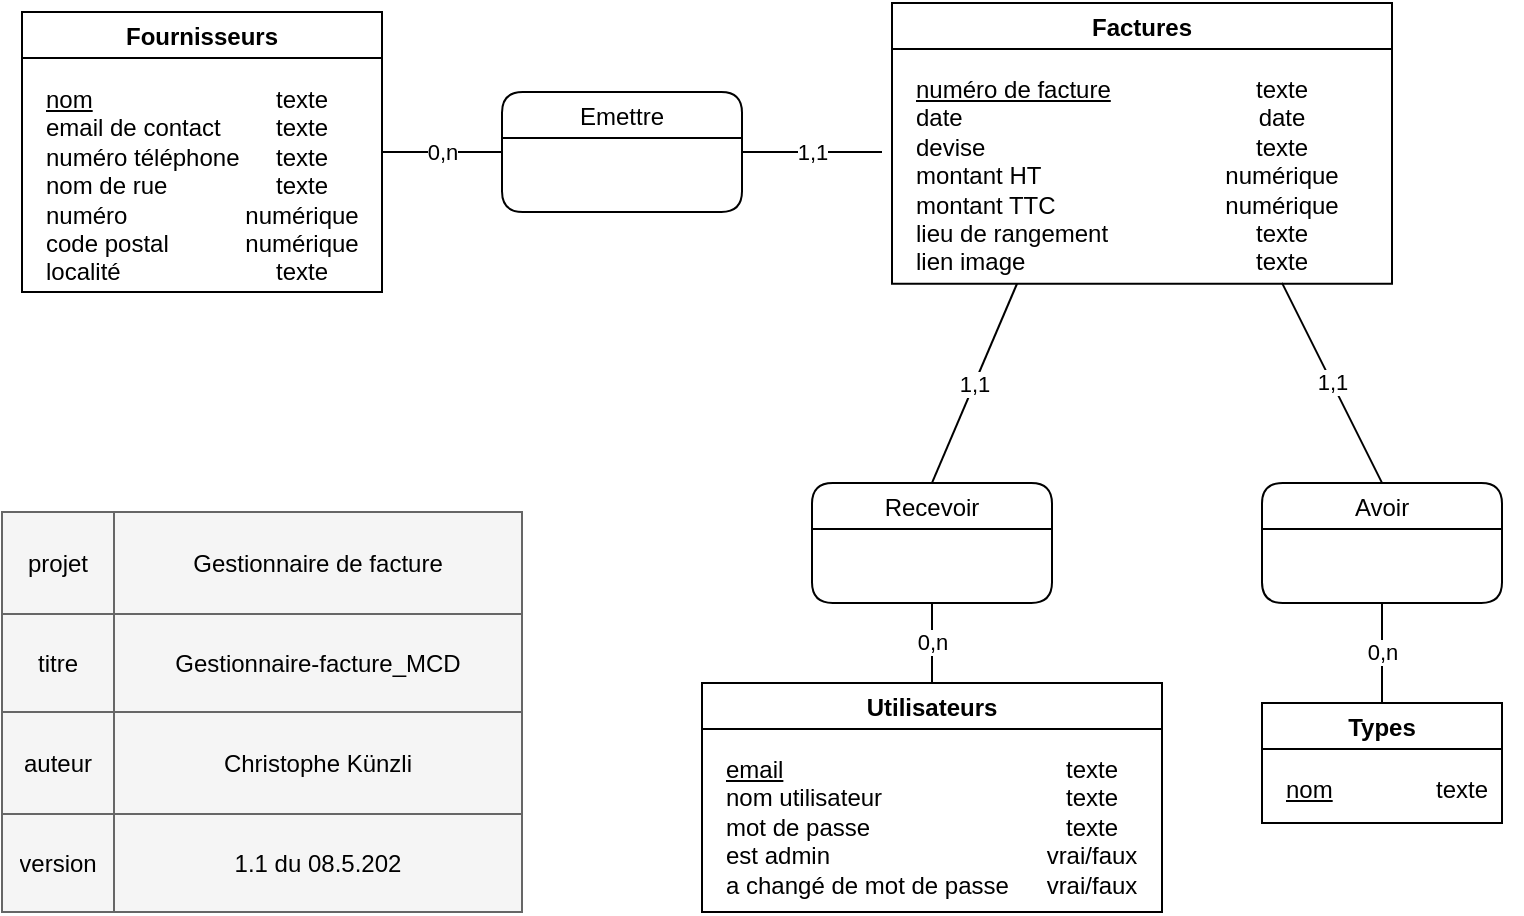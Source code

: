 <mxfile version="13.9.9" type="device"><diagram id="wSMjhmOGnyHE6R6_RnmL" name="Page-1"><mxGraphModel dx="1086" dy="806" grid="1" gridSize="10" guides="1" tooltips="1" connect="1" arrows="1" fold="1" page="1" pageScale="1" pageWidth="1169" pageHeight="827" math="0" shadow="0"><root><mxCell id="0"/><mxCell id="1" parent="0"/><mxCell id="KbxbQT1INxKjgQhn558X-4" value="" style="shape=table;html=1;whiteSpace=wrap;startSize=0;container=1;collapsible=0;childLayout=tableLayout;fillColor=#f5f5f5;strokeColor=#666666;fontColor=#333333;" parent="1" vertex="1"><mxGeometry x="10" y="480" width="260" height="200" as="geometry"/></mxCell><mxCell id="KbxbQT1INxKjgQhn558X-5" value="" style="shape=tableRow;horizontal=0;startSize=0;swimlaneHead=0;swimlaneBody=0;top=0;left=0;bottom=0;right=0;collapsible=0;dropTarget=0;fillColor=none;points=[[0,0.5],[1,0.5]];portConstraint=eastwest;" parent="KbxbQT1INxKjgQhn558X-4" vertex="1"><mxGeometry width="260" height="51" as="geometry"/></mxCell><mxCell id="KbxbQT1INxKjgQhn558X-6" value="projet" style="shape=partialRectangle;html=1;whiteSpace=wrap;connectable=0;fillColor=none;top=0;left=0;bottom=0;right=0;overflow=hidden;" parent="KbxbQT1INxKjgQhn558X-5" vertex="1"><mxGeometry width="56" height="51" as="geometry"><mxRectangle width="56" height="51" as="alternateBounds"/></mxGeometry></mxCell><mxCell id="KbxbQT1INxKjgQhn558X-7" value="Gestionnaire de facture" style="shape=partialRectangle;html=1;whiteSpace=wrap;connectable=0;fillColor=none;top=0;left=0;bottom=0;right=0;overflow=hidden;" parent="KbxbQT1INxKjgQhn558X-5" vertex="1"><mxGeometry x="56" width="204" height="51" as="geometry"><mxRectangle width="204" height="51" as="alternateBounds"/></mxGeometry></mxCell><mxCell id="KbxbQT1INxKjgQhn558X-8" value="" style="shape=tableRow;horizontal=0;startSize=0;swimlaneHead=0;swimlaneBody=0;top=0;left=0;bottom=0;right=0;collapsible=0;dropTarget=0;fillColor=none;points=[[0,0.5],[1,0.5]];portConstraint=eastwest;" parent="KbxbQT1INxKjgQhn558X-4" vertex="1"><mxGeometry y="51" width="260" height="49" as="geometry"/></mxCell><mxCell id="KbxbQT1INxKjgQhn558X-9" value="titre" style="shape=partialRectangle;html=1;whiteSpace=wrap;connectable=0;fillColor=none;top=0;left=0;bottom=0;right=0;overflow=hidden;" parent="KbxbQT1INxKjgQhn558X-8" vertex="1"><mxGeometry width="56" height="49" as="geometry"><mxRectangle width="56" height="49" as="alternateBounds"/></mxGeometry></mxCell><mxCell id="KbxbQT1INxKjgQhn558X-10" value="Gestionnaire-facture_MCD" style="shape=partialRectangle;html=1;whiteSpace=wrap;connectable=0;fillColor=none;top=0;left=0;bottom=0;right=0;overflow=hidden;" parent="KbxbQT1INxKjgQhn558X-8" vertex="1"><mxGeometry x="56" width="204" height="49" as="geometry"><mxRectangle width="204" height="49" as="alternateBounds"/></mxGeometry></mxCell><mxCell id="KbxbQT1INxKjgQhn558X-11" value="" style="shape=tableRow;horizontal=0;startSize=0;swimlaneHead=0;swimlaneBody=0;top=0;left=0;bottom=0;right=0;collapsible=0;dropTarget=0;fillColor=none;points=[[0,0.5],[1,0.5]];portConstraint=eastwest;" parent="KbxbQT1INxKjgQhn558X-4" vertex="1"><mxGeometry y="100" width="260" height="51" as="geometry"/></mxCell><mxCell id="KbxbQT1INxKjgQhn558X-12" value="auteur" style="shape=partialRectangle;html=1;whiteSpace=wrap;connectable=0;fillColor=none;top=0;left=0;bottom=0;right=0;overflow=hidden;" parent="KbxbQT1INxKjgQhn558X-11" vertex="1"><mxGeometry width="56" height="51" as="geometry"><mxRectangle width="56" height="51" as="alternateBounds"/></mxGeometry></mxCell><mxCell id="KbxbQT1INxKjgQhn558X-13" value="Christophe Künzli&lt;br&gt;" style="shape=partialRectangle;html=1;whiteSpace=wrap;connectable=0;fillColor=none;top=0;left=0;bottom=0;right=0;overflow=hidden;" parent="KbxbQT1INxKjgQhn558X-11" vertex="1"><mxGeometry x="56" width="204" height="51" as="geometry"><mxRectangle width="204" height="51" as="alternateBounds"/></mxGeometry></mxCell><mxCell id="KbxbQT1INxKjgQhn558X-14" style="shape=tableRow;horizontal=0;startSize=0;swimlaneHead=0;swimlaneBody=0;top=0;left=0;bottom=0;right=0;collapsible=0;dropTarget=0;fillColor=none;points=[[0,0.5],[1,0.5]];portConstraint=eastwest;" parent="KbxbQT1INxKjgQhn558X-4" vertex="1"><mxGeometry y="151" width="260" height="49" as="geometry"/></mxCell><mxCell id="KbxbQT1INxKjgQhn558X-15" value="version" style="shape=partialRectangle;html=1;whiteSpace=wrap;connectable=0;fillColor=none;top=0;left=0;bottom=0;right=0;overflow=hidden;" parent="KbxbQT1INxKjgQhn558X-14" vertex="1"><mxGeometry width="56" height="49" as="geometry"><mxRectangle width="56" height="49" as="alternateBounds"/></mxGeometry></mxCell><mxCell id="KbxbQT1INxKjgQhn558X-16" value="1.1 du 08.5.202" style="shape=partialRectangle;html=1;whiteSpace=wrap;connectable=0;fillColor=none;top=0;left=0;bottom=0;right=0;overflow=hidden;" parent="KbxbQT1INxKjgQhn558X-14" vertex="1"><mxGeometry x="56" width="204" height="49" as="geometry"><mxRectangle width="204" height="49" as="alternateBounds"/></mxGeometry></mxCell><mxCell id="OIQFm0iM9I4C4Nz8A6ek-1" value="Fournisseurs" style="swimlane;startSize=23;" parent="1" vertex="1"><mxGeometry x="20" y="230" width="180" height="140" as="geometry"/></mxCell><mxCell id="OIQFm0iM9I4C4Nz8A6ek-2" value="&lt;u&gt;nom&lt;/u&gt;&lt;br&gt;email de contact&lt;br&gt;numéro téléphone&lt;br&gt;nom de rue&lt;br&gt;numéro&amp;nbsp;&lt;br&gt;code postal&lt;br&gt;localité" style="text;html=1;strokeColor=none;fillColor=none;align=left;verticalAlign=top;whiteSpace=wrap;rounded=0;labelPosition=center;verticalLabelPosition=middle;" parent="OIQFm0iM9I4C4Nz8A6ek-1" vertex="1"><mxGeometry x="10" y="30" width="110" height="110" as="geometry"/></mxCell><mxCell id="OIQFm0iM9I4C4Nz8A6ek-3" value="texte&lt;br&gt;texte&lt;br&gt;texte&lt;br&gt;texte&lt;br&gt;numérique&lt;br&gt;numérique&lt;br&gt;texte" style="text;html=1;strokeColor=none;fillColor=none;align=center;verticalAlign=top;whiteSpace=wrap;rounded=0;" parent="OIQFm0iM9I4C4Nz8A6ek-1" vertex="1"><mxGeometry x="110" y="30" width="60" height="110" as="geometry"/></mxCell><mxCell id="OIQFm0iM9I4C4Nz8A6ek-4" value="Factures" style="swimlane;startSize=23;" parent="1" vertex="1"><mxGeometry x="455" y="225.44" width="250" height="140.44" as="geometry"/></mxCell><mxCell id="OIQFm0iM9I4C4Nz8A6ek-5" value="&lt;u&gt;numéro de facture&lt;/u&gt;&lt;br&gt;date&lt;br&gt;devise&lt;br&gt;montant HT&lt;br&gt;montant TTC&lt;br&gt;lieu de rangement&lt;br&gt;lien image" style="text;html=1;strokeColor=none;fillColor=none;align=left;verticalAlign=top;whiteSpace=wrap;rounded=0;labelPosition=center;verticalLabelPosition=middle;" parent="OIQFm0iM9I4C4Nz8A6ek-4" vertex="1"><mxGeometry x="10" y="30" width="130" height="100" as="geometry"/></mxCell><mxCell id="OIQFm0iM9I4C4Nz8A6ek-6" value="texte&lt;br&gt;date&lt;br&gt;texte&lt;br&gt;numérique&lt;br&gt;numérique&lt;br&gt;texte&lt;br&gt;texte" style="text;html=1;strokeColor=none;fillColor=none;align=center;verticalAlign=top;whiteSpace=wrap;rounded=0;" parent="OIQFm0iM9I4C4Nz8A6ek-4" vertex="1"><mxGeometry x="140" y="30" width="110" height="110" as="geometry"/></mxCell><mxCell id="OIQFm0iM9I4C4Nz8A6ek-16" value="Utilisateurs" style="swimlane;startSize=23;" parent="1" vertex="1"><mxGeometry x="360" y="565.44" width="230" height="114.56" as="geometry"/></mxCell><mxCell id="OIQFm0iM9I4C4Nz8A6ek-17" value="&lt;u&gt;email&lt;/u&gt;&lt;br&gt;nom utilisateur&lt;br&gt;mot de passe&lt;br&gt;est admin&lt;br&gt;a changé de mot de passe" style="text;html=1;strokeColor=none;fillColor=none;align=left;verticalAlign=top;whiteSpace=wrap;rounded=0;labelPosition=center;verticalLabelPosition=middle;" parent="OIQFm0iM9I4C4Nz8A6ek-16" vertex="1"><mxGeometry x="10" y="30" width="150" height="80" as="geometry"/></mxCell><mxCell id="OIQFm0iM9I4C4Nz8A6ek-18" value="texte&lt;br&gt;texte&lt;br&gt;texte&lt;br&gt;vrai/faux&lt;br&gt;vrai/faux" style="text;html=1;strokeColor=none;fillColor=none;align=center;verticalAlign=top;whiteSpace=wrap;rounded=0;" parent="OIQFm0iM9I4C4Nz8A6ek-16" vertex="1"><mxGeometry x="165" y="30" width="60" height="80" as="geometry"/></mxCell><mxCell id="3x8nwYnUrmbt2lduOe97-4" value="Emettre" style="swimlane;rounded=1;fontStyle=0;startSize=23;" parent="1" vertex="1"><mxGeometry x="260" y="270" width="120" height="60" as="geometry"/></mxCell><mxCell id="3x8nwYnUrmbt2lduOe97-5" value="0,n" style="endArrow=none;html=1;exitX=0;exitY=0.5;exitDx=0;exitDy=0;entryX=1;entryY=0.5;entryDx=0;entryDy=0;" parent="1" source="3x8nwYnUrmbt2lduOe97-4" target="OIQFm0iM9I4C4Nz8A6ek-1" edge="1"><mxGeometry width="50" height="50" relative="1" as="geometry"><mxPoint x="530" y="289" as="sourcePoint"/><mxPoint x="610" y="110" as="targetPoint"/></mxGeometry></mxCell><mxCell id="ftNoPTmfZaoYOgK5EIQL-12" value="Types" style="swimlane;startSize=23;" parent="1" vertex="1"><mxGeometry x="640" y="575.44" width="120" height="60" as="geometry"/></mxCell><mxCell id="ftNoPTmfZaoYOgK5EIQL-13" value="&lt;u&gt;nom&lt;/u&gt;" style="text;html=1;strokeColor=none;fillColor=none;align=left;verticalAlign=top;whiteSpace=wrap;rounded=0;labelPosition=center;verticalLabelPosition=middle;" parent="ftNoPTmfZaoYOgK5EIQL-12" vertex="1"><mxGeometry x="10" y="30" width="60" height="30" as="geometry"/></mxCell><mxCell id="ftNoPTmfZaoYOgK5EIQL-14" value="texte" style="text;html=1;strokeColor=none;fillColor=none;align=center;verticalAlign=top;whiteSpace=wrap;rounded=0;" parent="ftNoPTmfZaoYOgK5EIQL-12" vertex="1"><mxGeometry x="70" y="30" width="60" height="20" as="geometry"/></mxCell><mxCell id="hlFltfn1D6zrowRES-28-3" value="Avoir" style="swimlane;rounded=1;fontStyle=0;startSize=23;" parent="1" vertex="1"><mxGeometry x="640" y="465.44" width="120" height="60" as="geometry"/></mxCell><mxCell id="hlFltfn1D6zrowRES-28-5" value="1,1" style="endArrow=none;html=1;exitX=0.5;exitY=0;exitDx=0;exitDy=0;entryX=0.5;entryY=1;entryDx=0;entryDy=0;" parent="1" source="hlFltfn1D6zrowRES-28-3" target="OIQFm0iM9I4C4Nz8A6ek-6" edge="1"><mxGeometry width="50" height="50" relative="1" as="geometry"><mxPoint x="860" y="267.58" as="sourcePoint"/><mxPoint x="960" y="380" as="targetPoint"/></mxGeometry></mxCell><mxCell id="AhK9H3hgUSdX7cAUIE4U-1" value="0,n" style="endArrow=none;html=1;exitX=0.5;exitY=0;exitDx=0;exitDy=0;entryX=0.5;entryY=1;entryDx=0;entryDy=0;" parent="1" source="ftNoPTmfZaoYOgK5EIQL-12" target="hlFltfn1D6zrowRES-28-3" edge="1"><mxGeometry width="50" height="50" relative="1" as="geometry"><mxPoint x="740" y="414" as="sourcePoint"/><mxPoint x="800" y="414" as="targetPoint"/></mxGeometry></mxCell><mxCell id="AhK9H3hgUSdX7cAUIE4U-2" value="1,1" style="endArrow=none;html=1;entryX=1;entryY=0.5;entryDx=0;entryDy=0;" parent="1" target="3x8nwYnUrmbt2lduOe97-4" edge="1"><mxGeometry width="50" height="50" relative="1" as="geometry"><mxPoint x="450" y="300" as="sourcePoint"/><mxPoint x="585" y="230" as="targetPoint"/></mxGeometry></mxCell><mxCell id="5mUD_UqeDDlZf8WhuaPT-2" value="Recevoir" style="swimlane;rounded=1;fontStyle=0;startSize=23;" parent="1" vertex="1"><mxGeometry x="415" y="465.44" width="120" height="60" as="geometry"/></mxCell><mxCell id="5mUD_UqeDDlZf8WhuaPT-3" value="0,n" style="endArrow=none;html=1;exitX=0.5;exitY=0;exitDx=0;exitDy=0;entryX=0.5;entryY=1;entryDx=0;entryDy=0;" parent="1" source="OIQFm0iM9I4C4Nz8A6ek-16" target="5mUD_UqeDDlZf8WhuaPT-2" edge="1"><mxGeometry width="50" height="50" relative="1" as="geometry"><mxPoint x="380" y="579.5" as="sourcePoint"/><mxPoint x="440" y="579.5" as="targetPoint"/></mxGeometry></mxCell><mxCell id="5mUD_UqeDDlZf8WhuaPT-4" value="1,1" style="endArrow=none;html=1;exitX=0.5;exitY=0;exitDx=0;exitDy=0;entryX=0.25;entryY=1;entryDx=0;entryDy=0;" parent="1" source="5mUD_UqeDDlZf8WhuaPT-2" target="OIQFm0iM9I4C4Nz8A6ek-4" edge="1"><mxGeometry width="50" height="50" relative="1" as="geometry"><mxPoint x="410" y="460" as="sourcePoint"/><mxPoint x="510" y="450" as="targetPoint"/></mxGeometry></mxCell></root></mxGraphModel></diagram></mxfile>